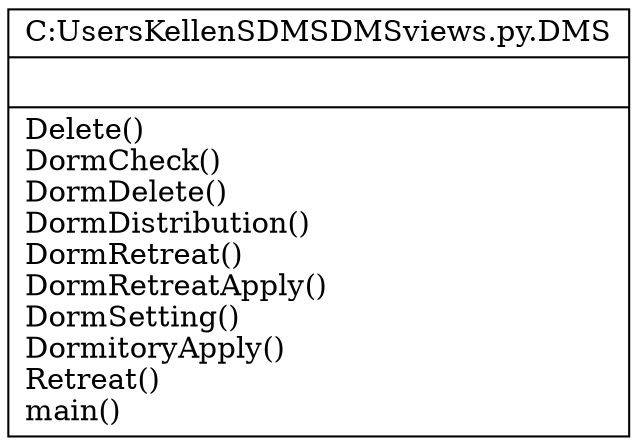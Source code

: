 digraph "classes_DMS_views" {
charset="utf-8"
rankdir=BT
"0" [label="{C:\Users\Kellen\SDMS\DMS\views.py.DMS|\l|Delete()\lDormCheck()\lDormDelete()\lDormDistribution()\lDormRetreat()\lDormRetreatApply()\lDormSetting()\lDormitoryApply()\lRetreat()\lmain()\l}", shape="record"];
}
